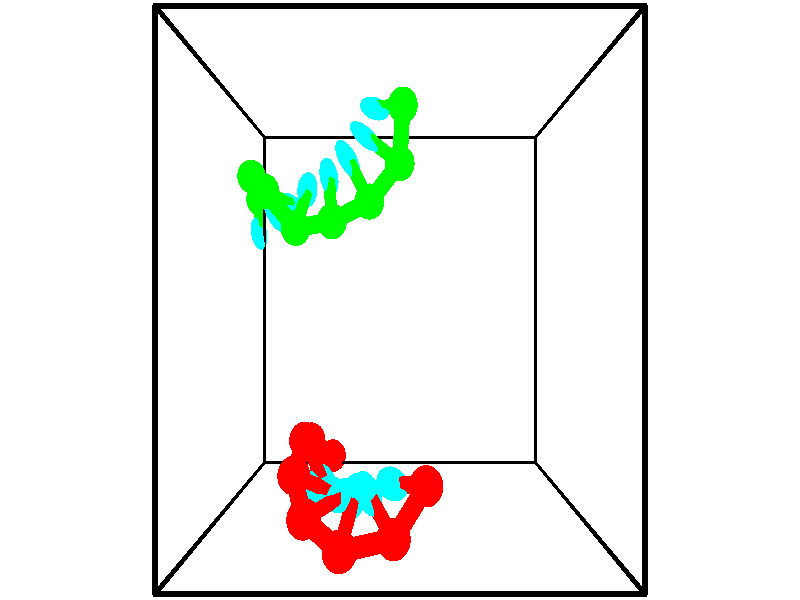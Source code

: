 // switches for output
#declare DRAW_BASES = 1; // possible values are 0, 1; only relevant for DNA ribbons
#declare DRAW_BASES_TYPE = 3; // possible values are 1, 2, 3; only relevant for DNA ribbons
#declare DRAW_FOG = 0; // set to 1 to enable fog

#include "colors.inc"

#include "transforms.inc"
background { rgb <1, 1, 1>}

#default {
   normal{
       ripples 0.25
       frequency 0.20
       turbulence 0.2
       lambda 5
   }
	finish {
		phong 0.1
		phong_size 40.
	}
}

// original window dimensions: 1024x640


// camera settings

camera {
	sky <-0, 1, 0>
	up <-0, 1, 0>
	right 1.6 * <1, 0, 0>
	location <2.5, 2.5, 11.1562>
	look_at <2.5, 2.5, 2.5>
	direction <0, 0, -8.6562>
	angle 67.0682
}


# declare cpy_camera_pos = <2.5, 2.5, 11.1562>;
# if (DRAW_FOG = 1)
fog {
	fog_type 2
	up vnormalize(cpy_camera_pos)
	color rgbt<1,1,1,0.3>
	distance 1e-5
	fog_alt 3e-3
	fog_offset 4
}
# end


// LIGHTS

# declare lum = 6;
global_settings {
	ambient_light rgb lum * <0.05, 0.05, 0.05>
	max_trace_level 15
}# declare cpy_direct_light_amount = 0.25;
light_source
{	1000 * <-1, -1, 1>,
	rgb lum * cpy_direct_light_amount
	parallel
}

light_source
{	1000 * <1, 1, -1>,
	rgb lum * cpy_direct_light_amount
	parallel
}

// strand 0

// nucleotide -1

// particle -1
sphere {
	<2.884289, 0.225667, 2.308720> 0.250000
	pigment { color rgbt <1,0,0,0> }
	no_shadow
}
cylinder {
	<2.605728, 0.311836, 2.582542>,  <2.438592, 0.363538, 2.746836>, 0.100000
	pigment { color rgbt <1,0,0,0> }
	no_shadow
}
cylinder {
	<2.605728, 0.311836, 2.582542>,  <2.884289, 0.225667, 2.308720>, 0.100000
	pigment { color rgbt <1,0,0,0> }
	no_shadow
}

// particle -1
sphere {
	<2.605728, 0.311836, 2.582542> 0.100000
	pigment { color rgbt <1,0,0,0> }
	no_shadow
}
sphere {
	0, 1
	scale<0.080000,0.200000,0.300000>
	matrix <-0.703661, -0.392407, -0.592350,
		0.141020, -0.894209, 0.424857,
		-0.696401, 0.215422, 0.684557,
		2.396808, 0.376463, 2.787910>
	pigment { color rgbt <0,1,1,0> }
	no_shadow
}
cylinder {
	<2.406208, -0.395105, 2.398431>,  <2.884289, 0.225667, 2.308720>, 0.130000
	pigment { color rgbt <1,0,0,0> }
	no_shadow
}

// nucleotide -1

// particle -1
sphere {
	<2.406208, -0.395105, 2.398431> 0.250000
	pigment { color rgbt <1,0,0,0> }
	no_shadow
}
cylinder {
	<2.200108, -0.059868, 2.470116>,  <2.076447, 0.141274, 2.513127>, 0.100000
	pigment { color rgbt <1,0,0,0> }
	no_shadow
}
cylinder {
	<2.200108, -0.059868, 2.470116>,  <2.406208, -0.395105, 2.398431>, 0.100000
	pigment { color rgbt <1,0,0,0> }
	no_shadow
}

// particle -1
sphere {
	<2.200108, -0.059868, 2.470116> 0.100000
	pigment { color rgbt <1,0,0,0> }
	no_shadow
}
sphere {
	0, 1
	scale<0.080000,0.200000,0.300000>
	matrix <-0.653177, -0.248629, -0.715222,
		-0.554865, -0.485577, 0.675529,
		-0.515252, 0.838092, 0.179212,
		2.045532, 0.191560, 2.523880>
	pigment { color rgbt <0,1,1,0> }
	no_shadow
}
cylinder {
	<1.644248, -0.461992, 2.628591>,  <2.406208, -0.395105, 2.398431>, 0.130000
	pigment { color rgbt <1,0,0,0> }
	no_shadow
}

// nucleotide -1

// particle -1
sphere {
	<1.644248, -0.461992, 2.628591> 0.250000
	pigment { color rgbt <1,0,0,0> }
	no_shadow
}
cylinder {
	<1.743240, -0.153374, 2.394165>,  <1.802636, 0.031797, 2.253510>, 0.100000
	pigment { color rgbt <1,0,0,0> }
	no_shadow
}
cylinder {
	<1.743240, -0.153374, 2.394165>,  <1.644248, -0.461992, 2.628591>, 0.100000
	pigment { color rgbt <1,0,0,0> }
	no_shadow
}

// particle -1
sphere {
	<1.743240, -0.153374, 2.394165> 0.100000
	pigment { color rgbt <1,0,0,0> }
	no_shadow
}
sphere {
	0, 1
	scale<0.080000,0.200000,0.300000>
	matrix <-0.537460, -0.393965, -0.745606,
		-0.806157, 0.499510, 0.317176,
		0.247482, 0.771545, -0.586064,
		1.817485, 0.078090, 2.218346>
	pigment { color rgbt <0,1,1,0> }
	no_shadow
}
cylinder {
	<1.081300, -0.186642, 2.277442>,  <1.644248, -0.461992, 2.628591>, 0.130000
	pigment { color rgbt <1,0,0,0> }
	no_shadow
}

// nucleotide -1

// particle -1
sphere {
	<1.081300, -0.186642, 2.277442> 0.250000
	pigment { color rgbt <1,0,0,0> }
	no_shadow
}
cylinder {
	<1.391083, -0.079971, 2.047974>,  <1.576953, -0.015969, 1.910293>, 0.100000
	pigment { color rgbt <1,0,0,0> }
	no_shadow
}
cylinder {
	<1.391083, -0.079971, 2.047974>,  <1.081300, -0.186642, 2.277442>, 0.100000
	pigment { color rgbt <1,0,0,0> }
	no_shadow
}

// particle -1
sphere {
	<1.391083, -0.079971, 2.047974> 0.100000
	pigment { color rgbt <1,0,0,0> }
	no_shadow
}
sphere {
	0, 1
	scale<0.080000,0.200000,0.300000>
	matrix <-0.521148, -0.245134, -0.817505,
		-0.358636, 0.932091, -0.050867,
		0.774458, 0.266678, -0.573670,
		1.623420, 0.000032, 1.875872>
	pigment { color rgbt <0,1,1,0> }
	no_shadow
}
cylinder {
	<0.843564, 0.223558, 1.751944>,  <1.081300, -0.186642, 2.277442>, 0.130000
	pigment { color rgbt <1,0,0,0> }
	no_shadow
}

// nucleotide -1

// particle -1
sphere {
	<0.843564, 0.223558, 1.751944> 0.250000
	pigment { color rgbt <1,0,0,0> }
	no_shadow
}
cylinder {
	<1.176739, 0.058182, 1.604820>,  <1.376643, -0.041044, 1.516546>, 0.100000
	pigment { color rgbt <1,0,0,0> }
	no_shadow
}
cylinder {
	<1.176739, 0.058182, 1.604820>,  <0.843564, 0.223558, 1.751944>, 0.100000
	pigment { color rgbt <1,0,0,0> }
	no_shadow
}

// particle -1
sphere {
	<1.176739, 0.058182, 1.604820> 0.100000
	pigment { color rgbt <1,0,0,0> }
	no_shadow
}
sphere {
	0, 1
	scale<0.080000,0.200000,0.300000>
	matrix <-0.476778, -0.198790, -0.856251,
		0.280891, 0.888566, -0.362698,
		0.832936, -0.413440, -0.367811,
		1.426620, -0.065850, 1.494477>
	pigment { color rgbt <0,1,1,0> }
	no_shadow
}
cylinder {
	<0.908731, 0.558304, 1.111606>,  <0.843564, 0.223558, 1.751944>, 0.130000
	pigment { color rgbt <1,0,0,0> }
	no_shadow
}

// nucleotide -1

// particle -1
sphere {
	<0.908731, 0.558304, 1.111606> 0.250000
	pigment { color rgbt <1,0,0,0> }
	no_shadow
}
cylinder {
	<1.100842, 0.207863, 1.094749>,  <1.216108, -0.002402, 1.084636>, 0.100000
	pigment { color rgbt <1,0,0,0> }
	no_shadow
}
cylinder {
	<1.100842, 0.207863, 1.094749>,  <0.908731, 0.558304, 1.111606>, 0.100000
	pigment { color rgbt <1,0,0,0> }
	no_shadow
}

// particle -1
sphere {
	<1.100842, 0.207863, 1.094749> 0.100000
	pigment { color rgbt <1,0,0,0> }
	no_shadow
}
sphere {
	0, 1
	scale<0.080000,0.200000,0.300000>
	matrix <-0.515039, -0.242801, -0.822060,
		0.709978, 0.416521, -0.567840,
		0.480278, -0.876104, -0.042141,
		1.244925, -0.054968, 1.082107>
	pigment { color rgbt <0,1,1,0> }
	no_shadow
}
cylinder {
	<0.919395, 0.433596, 0.428700>,  <0.908731, 0.558304, 1.111606>, 0.130000
	pigment { color rgbt <1,0,0,0> }
	no_shadow
}

// nucleotide -1

// particle -1
sphere {
	<0.919395, 0.433596, 0.428700> 0.250000
	pigment { color rgbt <1,0,0,0> }
	no_shadow
}
cylinder {
	<1.018467, 0.066612, 0.553230>,  <1.077910, -0.153578, 0.627948>, 0.100000
	pigment { color rgbt <1,0,0,0> }
	no_shadow
}
cylinder {
	<1.018467, 0.066612, 0.553230>,  <0.919395, 0.433596, 0.428700>, 0.100000
	pigment { color rgbt <1,0,0,0> }
	no_shadow
}

// particle -1
sphere {
	<1.018467, 0.066612, 0.553230> 0.100000
	pigment { color rgbt <1,0,0,0> }
	no_shadow
}
sphere {
	0, 1
	scale<0.080000,0.200000,0.300000>
	matrix <-0.412823, -0.390644, -0.822784,
		0.876489, 0.075264, -0.475503,
		0.247679, -0.917460, 0.311324,
		1.092771, -0.208626, 0.646628>
	pigment { color rgbt <0,1,1,0> }
	no_shadow
}
cylinder {
	<1.237165, 0.079071, -0.104504>,  <0.919395, 0.433596, 0.428700>, 0.130000
	pigment { color rgbt <1,0,0,0> }
	no_shadow
}

// nucleotide -1

// particle -1
sphere {
	<1.237165, 0.079071, -0.104504> 0.250000
	pigment { color rgbt <1,0,0,0> }
	no_shadow
}
cylinder {
	<1.084904, -0.208366, 0.128296>,  <0.993547, -0.380829, 0.267976>, 0.100000
	pigment { color rgbt <1,0,0,0> }
	no_shadow
}
cylinder {
	<1.084904, -0.208366, 0.128296>,  <1.237165, 0.079071, -0.104504>, 0.100000
	pigment { color rgbt <1,0,0,0> }
	no_shadow
}

// particle -1
sphere {
	<1.084904, -0.208366, 0.128296> 0.100000
	pigment { color rgbt <1,0,0,0> }
	no_shadow
}
sphere {
	0, 1
	scale<0.080000,0.200000,0.300000>
	matrix <-0.489008, -0.377751, -0.786241,
		0.784840, -0.583889, -0.207605,
		-0.380655, -0.718594, 0.582001,
		0.970707, -0.423945, 0.302896>
	pigment { color rgbt <0,1,1,0> }
	no_shadow
}
// strand 1

// nucleotide -1

// particle -1
sphere {
	<-0.193192, 4.102885, -0.429005> 0.250000
	pigment { color rgbt <0,1,0,0> }
	no_shadow
}
cylinder {
	<-0.146932, 3.776749, -0.202080>,  <-0.119175, 3.581067, -0.065925>, 0.100000
	pigment { color rgbt <0,1,0,0> }
	no_shadow
}
cylinder {
	<-0.146932, 3.776749, -0.202080>,  <-0.193192, 4.102885, -0.429005>, 0.100000
	pigment { color rgbt <0,1,0,0> }
	no_shadow
}

// particle -1
sphere {
	<-0.146932, 3.776749, -0.202080> 0.100000
	pigment { color rgbt <0,1,0,0> }
	no_shadow
}
sphere {
	0, 1
	scale<0.080000,0.200000,0.300000>
	matrix <0.824469, 0.397328, 0.402965,
		-0.553963, 0.421129, 0.718175,
		0.115651, -0.815341, 0.567313,
		-0.112236, 3.532146, -0.031886>
	pigment { color rgbt <0,1,1,0> }
	no_shadow
}
cylinder {
	<-0.148006, 4.332681, 0.377698>,  <-0.193192, 4.102885, -0.429005>, 0.130000
	pigment { color rgbt <0,1,0,0> }
	no_shadow
}

// nucleotide -1

// particle -1
sphere {
	<-0.148006, 4.332681, 0.377698> 0.250000
	pigment { color rgbt <0,1,0,0> }
	no_shadow
}
cylinder {
	<0.074496, 4.018860, 0.268112>,  <0.207998, 3.830567, 0.202360>, 0.100000
	pigment { color rgbt <0,1,0,0> }
	no_shadow
}
cylinder {
	<0.074496, 4.018860, 0.268112>,  <-0.148006, 4.332681, 0.377698>, 0.100000
	pigment { color rgbt <0,1,0,0> }
	no_shadow
}

// particle -1
sphere {
	<0.074496, 4.018860, 0.268112> 0.100000
	pigment { color rgbt <0,1,0,0> }
	no_shadow
}
sphere {
	0, 1
	scale<0.080000,0.200000,0.300000>
	matrix <0.763498, 0.352328, 0.541236,
		-0.328102, -0.510237, 0.794989,
		0.556255, -0.784553, -0.273966,
		0.241373, 3.783494, 0.185922>
	pigment { color rgbt <0,1,1,0> }
	no_shadow
}
cylinder {
	<0.202802, 4.035318, 0.936693>,  <-0.148006, 4.332681, 0.377698>, 0.130000
	pigment { color rgbt <0,1,0,0> }
	no_shadow
}

// nucleotide -1

// particle -1
sphere {
	<0.202802, 4.035318, 0.936693> 0.250000
	pigment { color rgbt <0,1,0,0> }
	no_shadow
}
cylinder {
	<0.418530, 3.961807, 0.607971>,  <0.547966, 3.917701, 0.410738>, 0.100000
	pigment { color rgbt <0,1,0,0> }
	no_shadow
}
cylinder {
	<0.418530, 3.961807, 0.607971>,  <0.202802, 4.035318, 0.936693>, 0.100000
	pigment { color rgbt <0,1,0,0> }
	no_shadow
}

// particle -1
sphere {
	<0.418530, 3.961807, 0.607971> 0.100000
	pigment { color rgbt <0,1,0,0> }
	no_shadow
}
sphere {
	0, 1
	scale<0.080000,0.200000,0.300000>
	matrix <0.802946, 0.406349, 0.436072,
		0.253799, -0.895045, 0.366715,
		0.539318, -0.183778, -0.821804,
		0.580325, 3.906674, 0.361430>
	pigment { color rgbt <0,1,1,0> }
	no_shadow
}
cylinder {
	<0.728888, 3.516718, 0.909190>,  <0.202802, 4.035318, 0.936693>, 0.130000
	pigment { color rgbt <0,1,0,0> }
	no_shadow
}

// nucleotide -1

// particle -1
sphere {
	<0.728888, 3.516718, 0.909190> 0.250000
	pigment { color rgbt <0,1,0,0> }
	no_shadow
}
cylinder {
	<0.813829, 3.855087, 0.713509>,  <0.864794, 4.058109, 0.596100>, 0.100000
	pigment { color rgbt <0,1,0,0> }
	no_shadow
}
cylinder {
	<0.813829, 3.855087, 0.713509>,  <0.728888, 3.516718, 0.909190>, 0.100000
	pigment { color rgbt <0,1,0,0> }
	no_shadow
}

// particle -1
sphere {
	<0.813829, 3.855087, 0.713509> 0.100000
	pigment { color rgbt <0,1,0,0> }
	no_shadow
}
sphere {
	0, 1
	scale<0.080000,0.200000,0.300000>
	matrix <0.739001, 0.188529, 0.646788,
		0.639362, -0.498868, -0.585104,
		0.212353, 0.845924, -0.489203,
		0.877535, 4.108864, 0.566748>
	pigment { color rgbt <0,1,1,0> }
	no_shadow
}
cylinder {
	<1.356086, 3.600019, 1.016660>,  <0.728888, 3.516718, 0.909190>, 0.130000
	pigment { color rgbt <0,1,0,0> }
	no_shadow
}

// nucleotide -1

// particle -1
sphere {
	<1.356086, 3.600019, 1.016660> 0.250000
	pigment { color rgbt <0,1,0,0> }
	no_shadow
}
cylinder {
	<1.314230, 3.978516, 0.894234>,  <1.289117, 4.205614, 0.820778>, 0.100000
	pigment { color rgbt <0,1,0,0> }
	no_shadow
}
cylinder {
	<1.314230, 3.978516, 0.894234>,  <1.356086, 3.600019, 1.016660>, 0.100000
	pigment { color rgbt <0,1,0,0> }
	no_shadow
}

// particle -1
sphere {
	<1.314230, 3.978516, 0.894234> 0.100000
	pigment { color rgbt <0,1,0,0> }
	no_shadow
}
sphere {
	0, 1
	scale<0.080000,0.200000,0.300000>
	matrix <0.716293, 0.285204, 0.636853,
		0.689909, -0.152594, -0.707630,
		-0.104640, 0.946242, -0.306067,
		1.282838, 4.262388, 0.802414>
	pigment { color rgbt <0,1,1,0> }
	no_shadow
}
cylinder {
	<1.986245, 3.875877, 1.028924>,  <1.356086, 3.600019, 1.016660>, 0.130000
	pigment { color rgbt <0,1,0,0> }
	no_shadow
}

// nucleotide -1

// particle -1
sphere {
	<1.986245, 3.875877, 1.028924> 0.250000
	pigment { color rgbt <0,1,0,0> }
	no_shadow
}
cylinder {
	<1.778590, 4.217743, 1.031609>,  <1.653997, 4.422863, 1.033220>, 0.100000
	pigment { color rgbt <0,1,0,0> }
	no_shadow
}
cylinder {
	<1.778590, 4.217743, 1.031609>,  <1.986245, 3.875877, 1.028924>, 0.100000
	pigment { color rgbt <0,1,0,0> }
	no_shadow
}

// particle -1
sphere {
	<1.778590, 4.217743, 1.031609> 0.100000
	pigment { color rgbt <0,1,0,0> }
	no_shadow
}
sphere {
	0, 1
	scale<0.080000,0.200000,0.300000>
	matrix <0.626424, 0.375133, 0.683277,
		0.581455, 0.358919, -0.730128,
		-0.519136, 0.854665, 0.006712,
		1.622849, 4.474143, 1.033622>
	pigment { color rgbt <0,1,1,0> }
	no_shadow
}
cylinder {
	<2.495336, 4.421443, 0.978140>,  <1.986245, 3.875877, 1.028924>, 0.130000
	pigment { color rgbt <0,1,0,0> }
	no_shadow
}

// nucleotide -1

// particle -1
sphere {
	<2.495336, 4.421443, 0.978140> 0.250000
	pigment { color rgbt <0,1,0,0> }
	no_shadow
}
cylinder {
	<2.174657, 4.601105, 1.135895>,  <1.982249, 4.708902, 1.230548>, 0.100000
	pigment { color rgbt <0,1,0,0> }
	no_shadow
}
cylinder {
	<2.174657, 4.601105, 1.135895>,  <2.495336, 4.421443, 0.978140>, 0.100000
	pigment { color rgbt <0,1,0,0> }
	no_shadow
}

// particle -1
sphere {
	<2.174657, 4.601105, 1.135895> 0.100000
	pigment { color rgbt <0,1,0,0> }
	no_shadow
}
sphere {
	0, 1
	scale<0.080000,0.200000,0.300000>
	matrix <0.590541, 0.493151, 0.638798,
		0.092428, 0.745024, -0.660603,
		-0.801697, 0.449156, 0.394387,
		1.934148, 4.735851, 1.254211>
	pigment { color rgbt <0,1,1,0> }
	no_shadow
}
cylinder {
	<2.548395, 5.235882, 0.989393>,  <2.495336, 4.421443, 0.978140>, 0.130000
	pigment { color rgbt <0,1,0,0> }
	no_shadow
}

// nucleotide -1

// particle -1
sphere {
	<2.548395, 5.235882, 0.989393> 0.250000
	pigment { color rgbt <0,1,0,0> }
	no_shadow
}
cylinder {
	<2.291384, 5.132507, 1.277939>,  <2.137177, 5.070482, 1.451067>, 0.100000
	pigment { color rgbt <0,1,0,0> }
	no_shadow
}
cylinder {
	<2.291384, 5.132507, 1.277939>,  <2.548395, 5.235882, 0.989393>, 0.100000
	pigment { color rgbt <0,1,0,0> }
	no_shadow
}

// particle -1
sphere {
	<2.291384, 5.132507, 1.277939> 0.100000
	pigment { color rgbt <0,1,0,0> }
	no_shadow
}
sphere {
	0, 1
	scale<0.080000,0.200000,0.300000>
	matrix <0.517035, 0.548582, 0.657064,
		-0.565538, 0.795153, -0.218857,
		-0.642527, -0.258438, 0.721366,
		2.098625, 5.054976, 1.494349>
	pigment { color rgbt <0,1,1,0> }
	no_shadow
}
// box output
cylinder {
	<0.000000, 0.000000, 0.000000>,  <5.000000, 0.000000, 0.000000>, 0.025000
	pigment { color rgbt <0,0,0,0> }
	no_shadow
}
cylinder {
	<0.000000, 0.000000, 0.000000>,  <0.000000, 5.000000, 0.000000>, 0.025000
	pigment { color rgbt <0,0,0,0> }
	no_shadow
}
cylinder {
	<0.000000, 0.000000, 0.000000>,  <0.000000, 0.000000, 5.000000>, 0.025000
	pigment { color rgbt <0,0,0,0> }
	no_shadow
}
cylinder {
	<5.000000, 5.000000, 5.000000>,  <0.000000, 5.000000, 5.000000>, 0.025000
	pigment { color rgbt <0,0,0,0> }
	no_shadow
}
cylinder {
	<5.000000, 5.000000, 5.000000>,  <5.000000, 0.000000, 5.000000>, 0.025000
	pigment { color rgbt <0,0,0,0> }
	no_shadow
}
cylinder {
	<5.000000, 5.000000, 5.000000>,  <5.000000, 5.000000, 0.000000>, 0.025000
	pigment { color rgbt <0,0,0,0> }
	no_shadow
}
cylinder {
	<0.000000, 0.000000, 5.000000>,  <0.000000, 5.000000, 5.000000>, 0.025000
	pigment { color rgbt <0,0,0,0> }
	no_shadow
}
cylinder {
	<0.000000, 0.000000, 5.000000>,  <5.000000, 0.000000, 5.000000>, 0.025000
	pigment { color rgbt <0,0,0,0> }
	no_shadow
}
cylinder {
	<5.000000, 5.000000, 0.000000>,  <0.000000, 5.000000, 0.000000>, 0.025000
	pigment { color rgbt <0,0,0,0> }
	no_shadow
}
cylinder {
	<5.000000, 5.000000, 0.000000>,  <5.000000, 0.000000, 0.000000>, 0.025000
	pigment { color rgbt <0,0,0,0> }
	no_shadow
}
cylinder {
	<5.000000, 0.000000, 5.000000>,  <5.000000, 0.000000, 0.000000>, 0.025000
	pigment { color rgbt <0,0,0,0> }
	no_shadow
}
cylinder {
	<0.000000, 5.000000, 0.000000>,  <0.000000, 5.000000, 5.000000>, 0.025000
	pigment { color rgbt <0,0,0,0> }
	no_shadow
}
// end of box output
